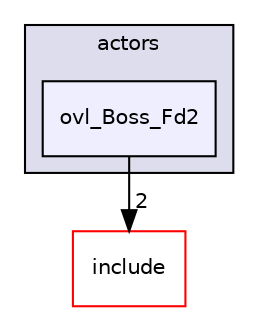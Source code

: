 digraph "src/overlays/actors/ovl_Boss_Fd2" {
  compound=true
  node [ fontsize="10", fontname="Helvetica"];
  edge [ labelfontsize="10", labelfontname="Helvetica"];
  subgraph clusterdir_e93473484be31ce7bcb356bd643a22f8 {
    graph [ bgcolor="#ddddee", pencolor="black", label="actors" fontname="Helvetica", fontsize="10", URL="dir_e93473484be31ce7bcb356bd643a22f8.html"]
  dir_86982a5bcd75a598f5a9cc911d910d5f [shape=box, label="ovl_Boss_Fd2", style="filled", fillcolor="#eeeeff", pencolor="black", URL="dir_86982a5bcd75a598f5a9cc911d910d5f.html"];
  }
  dir_d44c64559bbebec7f509842c48db8b23 [shape=box label="include" fillcolor="white" style="filled" color="red" URL="dir_d44c64559bbebec7f509842c48db8b23.html"];
  dir_86982a5bcd75a598f5a9cc911d910d5f->dir_d44c64559bbebec7f509842c48db8b23 [headlabel="2", labeldistance=1.5 headhref="dir_000141_000000.html"];
}
